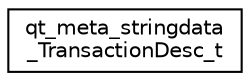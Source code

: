 digraph "Graphical Class Hierarchy"
{
 // LATEX_PDF_SIZE
  edge [fontname="Helvetica",fontsize="10",labelfontname="Helvetica",labelfontsize="10"];
  node [fontname="Helvetica",fontsize="10",shape=record];
  rankdir="LR";
  Node0 [label="qt_meta_stringdata\l_TransactionDesc_t",height=0.2,width=0.4,color="black", fillcolor="white", style="filled",URL="$structqt__meta__stringdata___transaction_desc__t.html",tooltip=" "];
}
